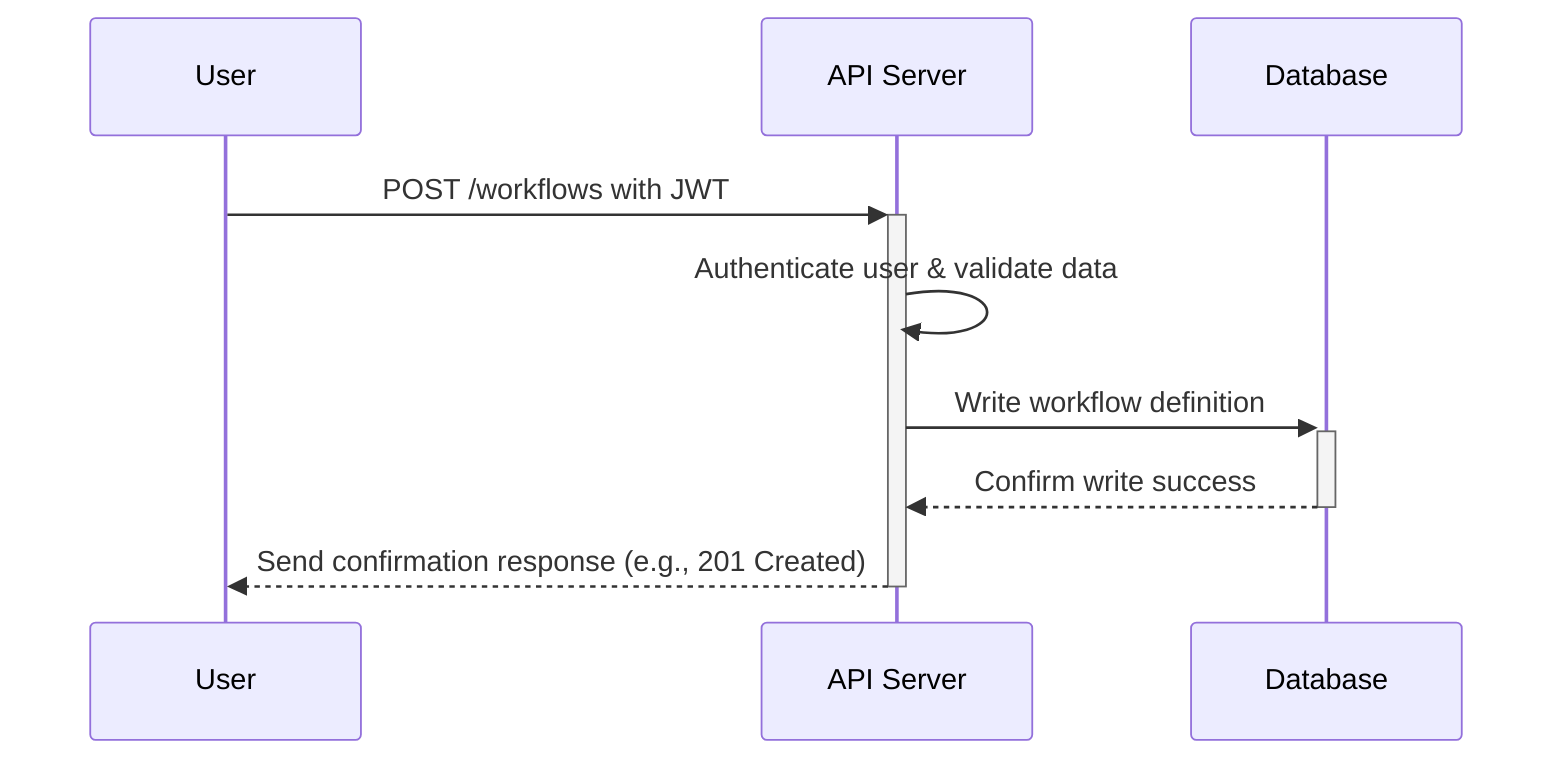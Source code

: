 sequenceDiagram
    participant User
    participant API_Server as API Server
    participant Database

    User->>+API_Server: POST /workflows with JWT
    API_Server->>API_Server: Authenticate user & validate data
    API_Server->>+Database: Write workflow definition
    Database-->>-API_Server: Confirm write success
    API_Server-->>-User: Send confirmation response (e.g., 201 Created)